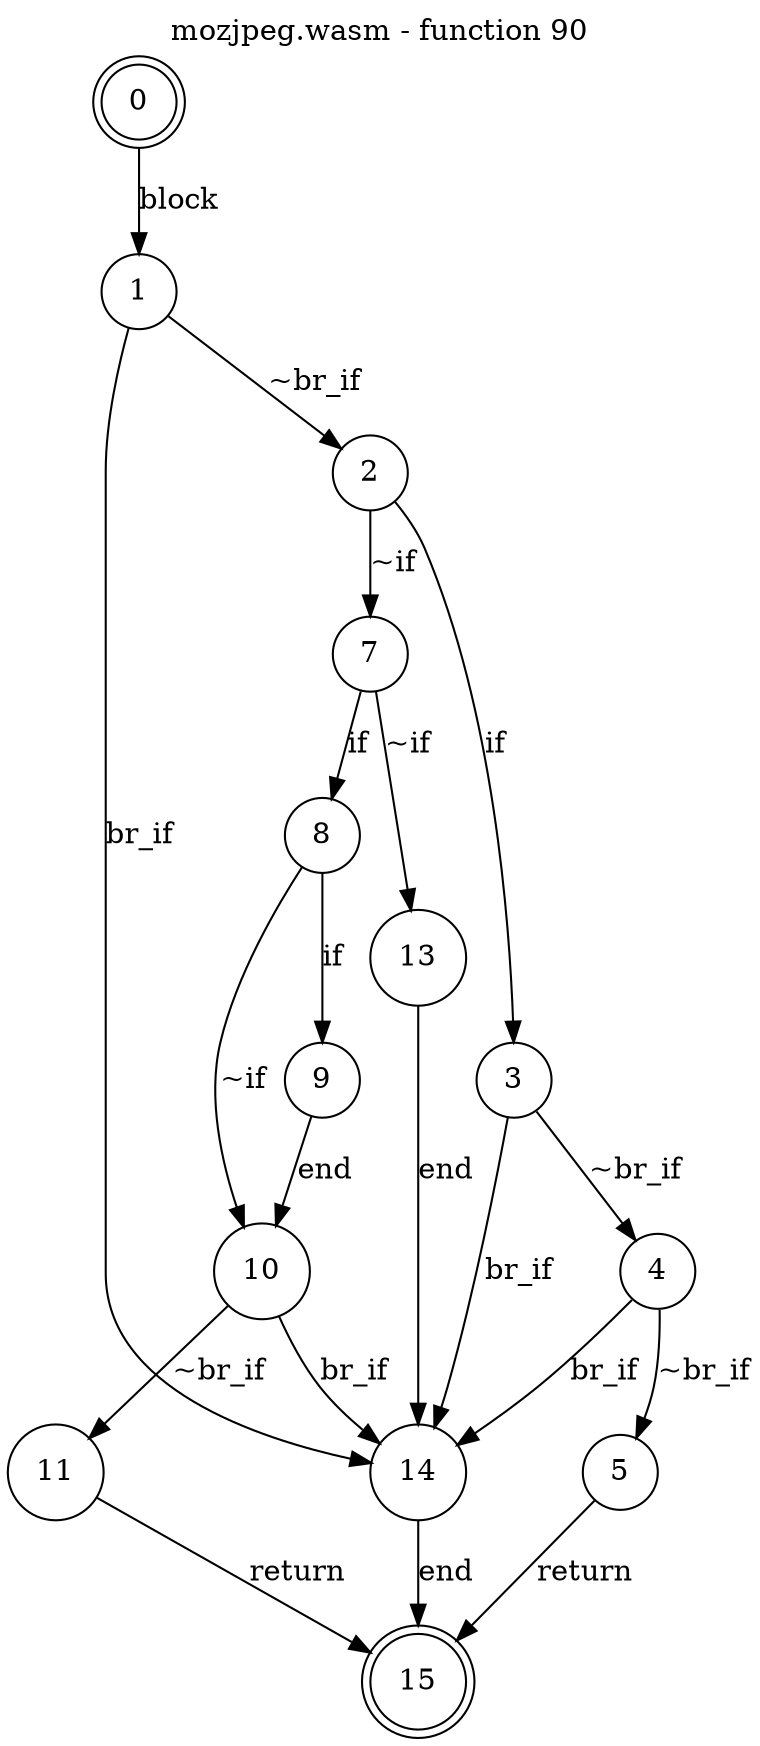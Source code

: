 digraph finite_state_machine {
    label = "mozjpeg.wasm - function 90"
    labelloc =  t
    labelfontsize = 16
    labelfontcolor = black
    labelfontname = "Helvetica"
    node [shape = doublecircle]; 0 15;
    node [shape = circle];
    0 -> 1[label="block"];
    1 -> 2[label="~br_if"];
    1 -> 14[label="br_if"];
    2 -> 3[label="if"];
    2 -> 7[label="~if"];
    3 -> 4[label="~br_if"];
    3 -> 14[label="br_if"];
    4 -> 5[label="~br_if"];
    4 -> 14[label="br_if"];
    5 -> 15[label="return"];
    7 -> 8[label="if"];
    7 -> 13[label="~if"];
    8 -> 9[label="if"];
    8 -> 10[label="~if"];
    9 -> 10[label="end"];
    10 -> 11[label="~br_if"];
    10 -> 14[label="br_if"];
    11 -> 15[label="return"];
    13 -> 14[label="end"];
    14 -> 15[label="end"];
}
